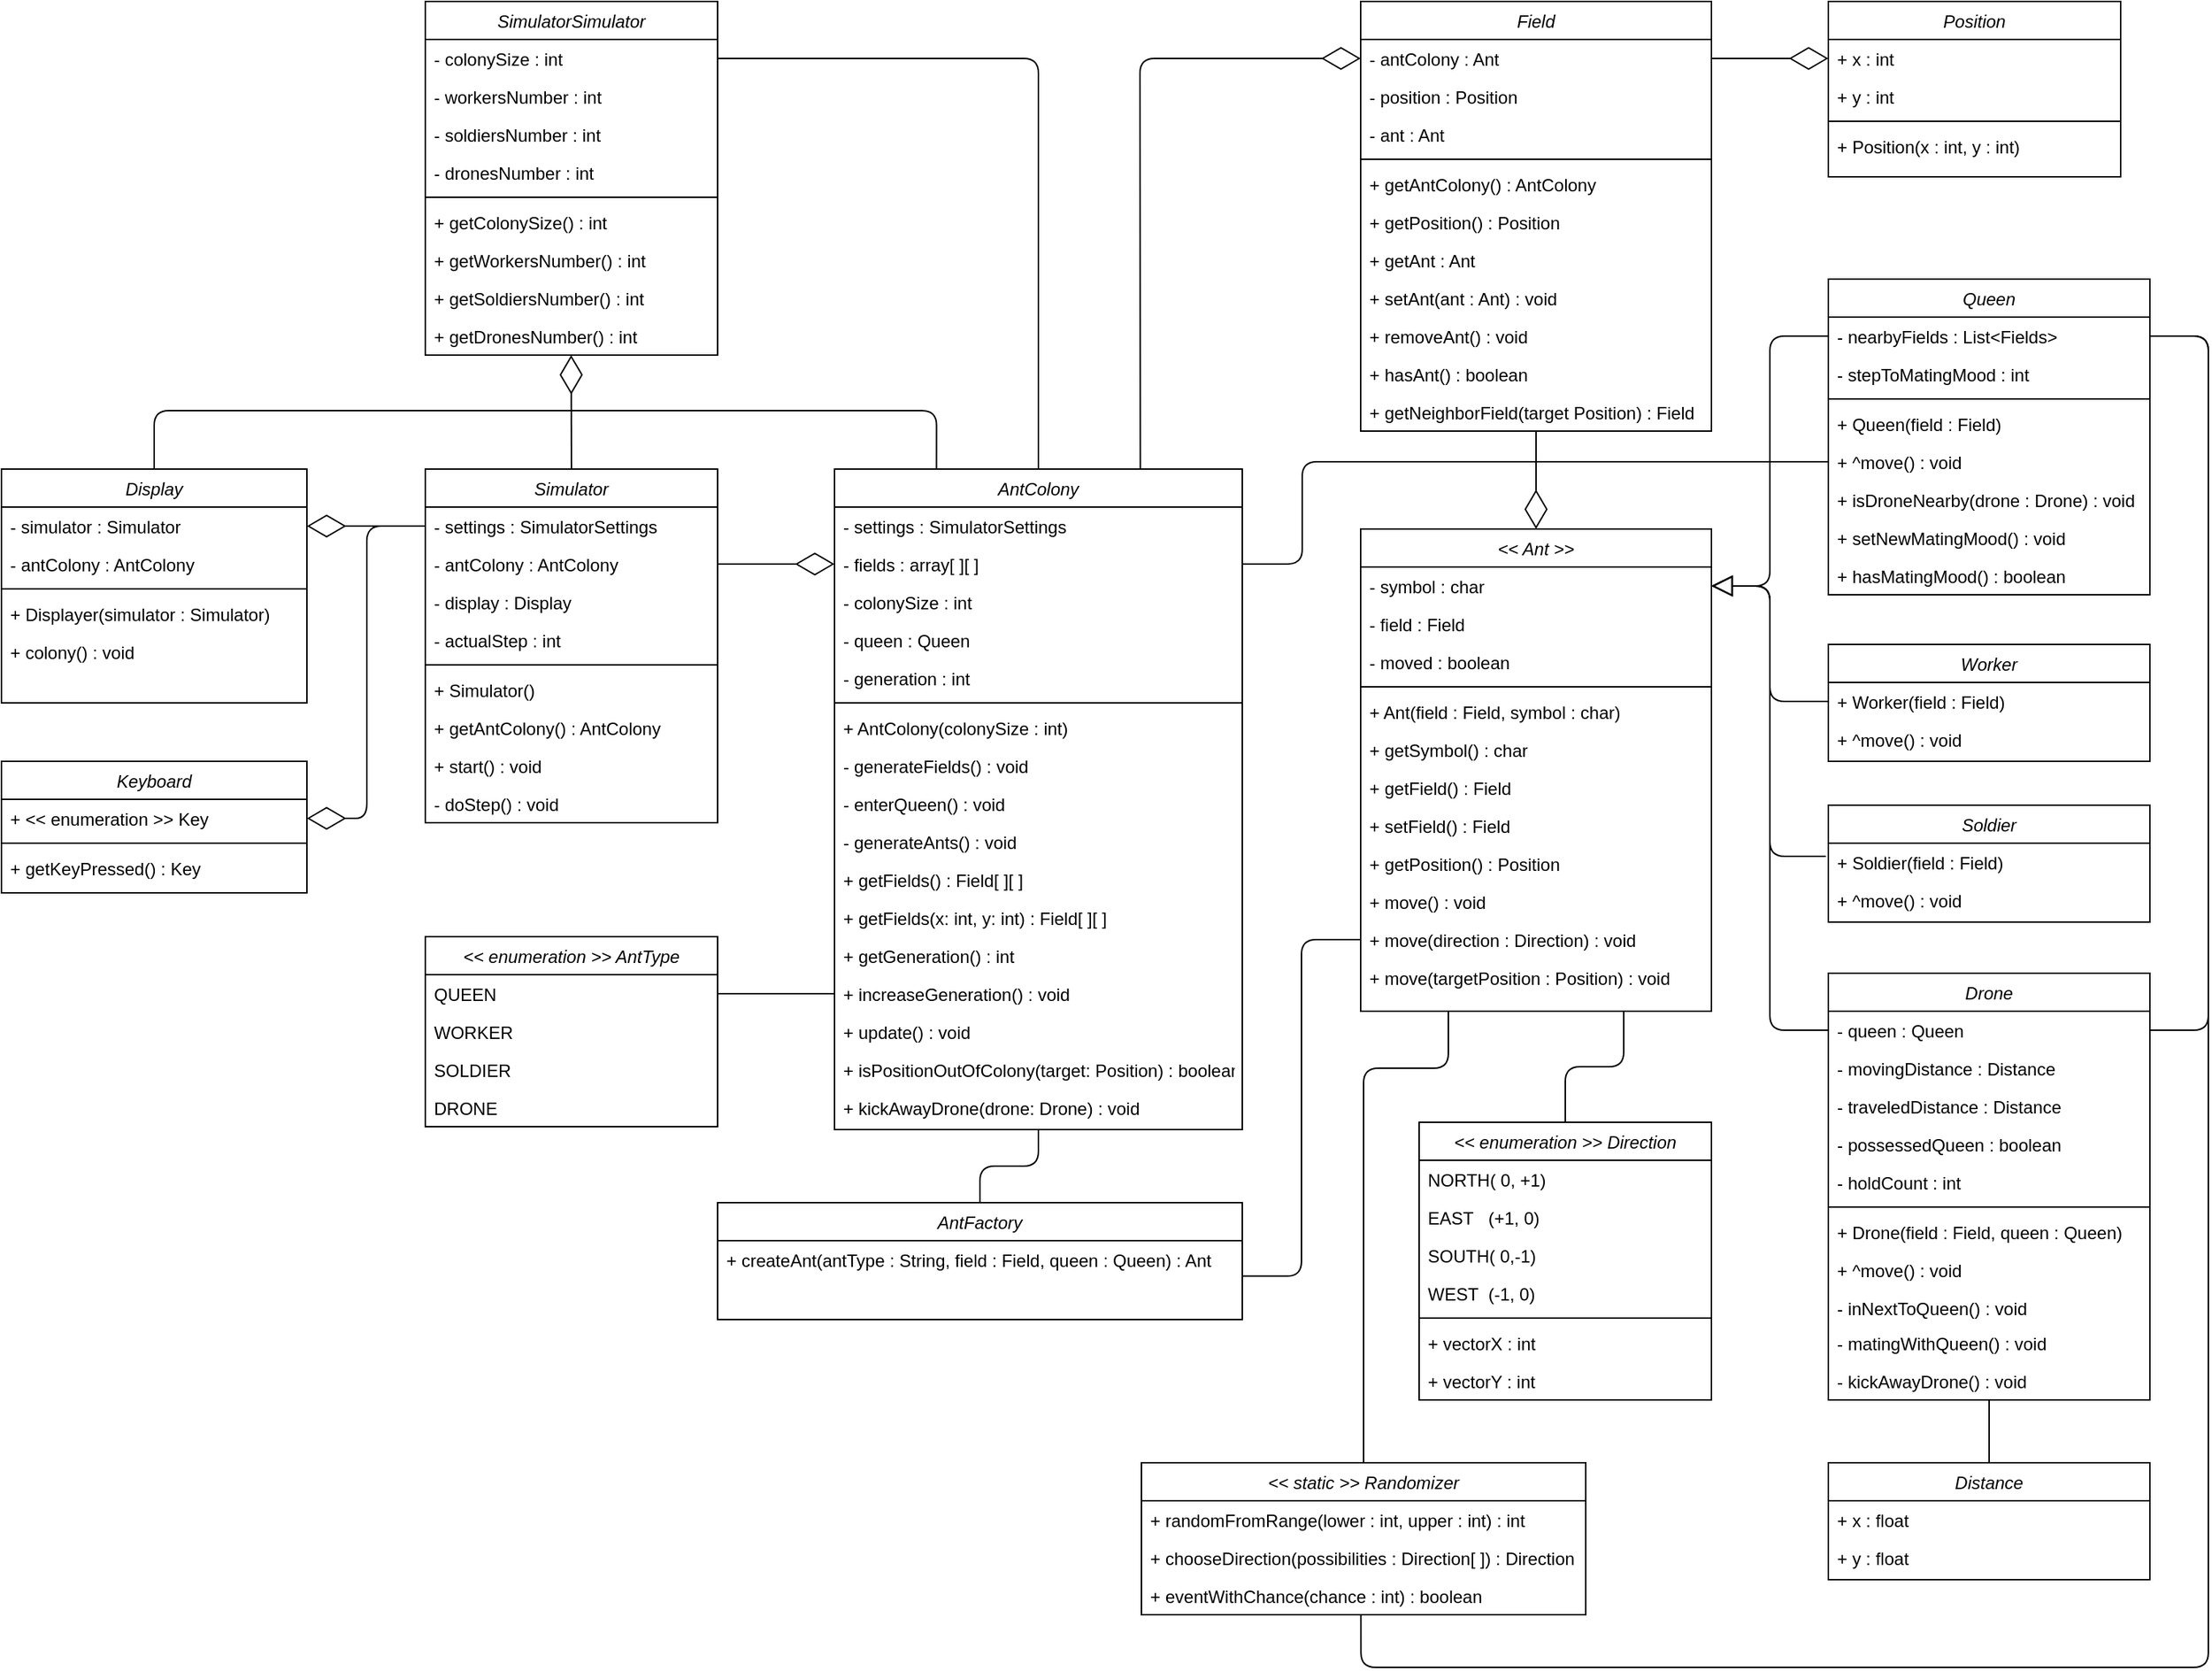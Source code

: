 <mxfile version="13.6.2" type="device"><diagram id="C5RBs43oDa-KdzZeNtuy" name="Page-1"><mxGraphModel dx="3760" dy="1637" grid="1" gridSize="10" guides="1" tooltips="1" connect="1" arrows="1" fold="1" page="1" pageScale="1" pageWidth="1169" pageHeight="827" math="0" shadow="0"><root><mxCell id="WIyWlLk6GJQsqaUBKTNV-0"/><mxCell id="WIyWlLk6GJQsqaUBKTNV-1" parent="WIyWlLk6GJQsqaUBKTNV-0"/><mxCell id="1woCB5k2sdM-XaQGUy8T-46" value="Simulator" style="swimlane;fontStyle=2;align=center;verticalAlign=top;childLayout=stackLayout;horizontal=1;startSize=26;horizontalStack=0;resizeParent=1;resizeLast=0;collapsible=1;marginBottom=0;rounded=0;shadow=0;strokeWidth=1;" parent="WIyWlLk6GJQsqaUBKTNV-1" vertex="1"><mxGeometry x="-1040" y="200" width="200" height="242" as="geometry"><mxRectangle x="230" y="140" width="160" height="26" as="alternateBounds"/></mxGeometry></mxCell><mxCell id="9G6Lyi1t9L1nrMJoN3ZG-18" value="- settings : SimulatorSettings" style="text;strokeColor=none;fillColor=none;align=left;verticalAlign=top;spacingLeft=4;spacingRight=4;overflow=hidden;rotatable=0;points=[[0,0.5],[1,0.5]];portConstraint=eastwest;" parent="1woCB5k2sdM-XaQGUy8T-46" vertex="1"><mxGeometry y="26" width="200" height="26" as="geometry"/></mxCell><mxCell id="1woCB5k2sdM-XaQGUy8T-176" value="- antColony : AntColony" style="text;align=left;verticalAlign=top;spacingLeft=4;spacingRight=4;overflow=hidden;rotatable=0;points=[[0,0.5],[1,0.5]];portConstraint=eastwest;" parent="1woCB5k2sdM-XaQGUy8T-46" vertex="1"><mxGeometry y="52" width="200" height="26" as="geometry"/></mxCell><mxCell id="1woCB5k2sdM-XaQGUy8T-47" value="- display : Display" style="text;align=left;verticalAlign=top;spacingLeft=4;spacingRight=4;overflow=hidden;rotatable=0;points=[[0,0.5],[1,0.5]];portConstraint=eastwest;" parent="1woCB5k2sdM-XaQGUy8T-46" vertex="1"><mxGeometry y="78" width="200" height="26" as="geometry"/></mxCell><mxCell id="1woCB5k2sdM-XaQGUy8T-55" value="- actualStep : int" style="text;strokeColor=none;fillColor=none;align=left;verticalAlign=top;spacingLeft=4;spacingRight=4;overflow=hidden;rotatable=0;points=[[0,0.5],[1,0.5]];portConstraint=eastwest;" parent="1woCB5k2sdM-XaQGUy8T-46" vertex="1"><mxGeometry y="104" width="200" height="26" as="geometry"/></mxCell><mxCell id="1woCB5k2sdM-XaQGUy8T-48" value="" style="line;html=1;strokeWidth=1;align=left;verticalAlign=middle;spacingTop=-1;spacingLeft=3;spacingRight=3;rotatable=0;labelPosition=right;points=[];portConstraint=eastwest;" parent="1woCB5k2sdM-XaQGUy8T-46" vertex="1"><mxGeometry y="130" width="200" height="8" as="geometry"/></mxCell><mxCell id="1woCB5k2sdM-XaQGUy8T-147" value="+ Simulator()" style="text;strokeColor=none;fillColor=none;align=left;verticalAlign=top;spacingLeft=4;spacingRight=4;overflow=hidden;rotatable=0;points=[[0,0.5],[1,0.5]];portConstraint=eastwest;" parent="1woCB5k2sdM-XaQGUy8T-46" vertex="1"><mxGeometry y="138" width="200" height="26" as="geometry"/></mxCell><mxCell id="1woCB5k2sdM-XaQGUy8T-190" value="+ getAntColony() : AntColony" style="text;strokeColor=none;fillColor=none;align=left;verticalAlign=top;spacingLeft=4;spacingRight=4;overflow=hidden;rotatable=0;points=[[0,0.5],[1,0.5]];portConstraint=eastwest;" parent="1woCB5k2sdM-XaQGUy8T-46" vertex="1"><mxGeometry y="164" width="200" height="26" as="geometry"/></mxCell><mxCell id="1woCB5k2sdM-XaQGUy8T-148" value="+ start() : void" style="text;strokeColor=none;fillColor=none;align=left;verticalAlign=top;spacingLeft=4;spacingRight=4;overflow=hidden;rotatable=0;points=[[0,0.5],[1,0.5]];portConstraint=eastwest;" parent="1woCB5k2sdM-XaQGUy8T-46" vertex="1"><mxGeometry y="190" width="200" height="26" as="geometry"/></mxCell><mxCell id="1woCB5k2sdM-XaQGUy8T-134" value="- doStep() : void" style="text;strokeColor=none;fillColor=none;align=left;verticalAlign=top;spacingLeft=4;spacingRight=4;overflow=hidden;rotatable=0;points=[[0,0.5],[1,0.5]];portConstraint=eastwest;" parent="1woCB5k2sdM-XaQGUy8T-46" vertex="1"><mxGeometry y="216" width="200" height="26" as="geometry"/></mxCell><mxCell id="w5p3UHm_EnduV4RaIW8G-46" value="" style="endArrow=diamondThin;endFill=0;endSize=24;html=1;entryX=0;entryY=0.5;entryDx=0;entryDy=0;exitX=1;exitY=0.5;exitDx=0;exitDy=0;" edge="1" parent="WIyWlLk6GJQsqaUBKTNV-1" source="1woCB5k2sdM-XaQGUy8T-176" target="1woCB5k2sdM-XaQGUy8T-26"><mxGeometry width="160" relative="1" as="geometry"><mxPoint x="-810" y="250" as="sourcePoint"/><mxPoint x="-680" y="280" as="targetPoint"/></mxGeometry></mxCell><mxCell id="w5p3UHm_EnduV4RaIW8G-48" value="" style="endArrow=diamondThin;endFill=0;endSize=24;html=1;exitX=0.5;exitY=0;exitDx=0;exitDy=0;entryX=0.499;entryY=1;entryDx=0;entryDy=0;entryPerimeter=0;" edge="1" parent="WIyWlLk6GJQsqaUBKTNV-1" source="1woCB5k2sdM-XaQGUy8T-46" target="9G6Lyi1t9L1nrMJoN3ZG-16"><mxGeometry width="160" relative="1" as="geometry"><mxPoint x="-830" y="230" as="sourcePoint"/><mxPoint x="-670" y="230" as="targetPoint"/></mxGeometry></mxCell><mxCell id="9G6Lyi1t9L1nrMJoN3ZG-8" value="SimulatorSimulator" style="swimlane;fontStyle=2;align=center;verticalAlign=top;childLayout=stackLayout;horizontal=1;startSize=26;horizontalStack=0;resizeParent=1;resizeLast=0;collapsible=1;marginBottom=0;rounded=0;shadow=0;strokeWidth=1;" parent="WIyWlLk6GJQsqaUBKTNV-1" vertex="1"><mxGeometry x="-1040" y="-120" width="200" height="242" as="geometry"><mxRectangle x="-1490" y="200" width="160" height="26" as="alternateBounds"/></mxGeometry></mxCell><mxCell id="9G6Lyi1t9L1nrMJoN3ZG-9" value="- colonySize : int" style="text;align=left;verticalAlign=top;spacingLeft=4;spacingRight=4;overflow=hidden;rotatable=0;points=[[0,0.5],[1,0.5]];portConstraint=eastwest;" parent="9G6Lyi1t9L1nrMJoN3ZG-8" vertex="1"><mxGeometry y="26" width="200" height="26" as="geometry"/></mxCell><mxCell id="9G6Lyi1t9L1nrMJoN3ZG-10" value="- workersNumber : int" style="text;align=left;verticalAlign=top;spacingLeft=4;spacingRight=4;overflow=hidden;rotatable=0;points=[[0,0.5],[1,0.5]];portConstraint=eastwest;" parent="9G6Lyi1t9L1nrMJoN3ZG-8" vertex="1"><mxGeometry y="52" width="200" height="26" as="geometry"/></mxCell><mxCell id="9G6Lyi1t9L1nrMJoN3ZG-11" value="- soldiersNumber : int" style="text;strokeColor=none;fillColor=none;align=left;verticalAlign=top;spacingLeft=4;spacingRight=4;overflow=hidden;rotatable=0;points=[[0,0.5],[1,0.5]];portConstraint=eastwest;" parent="9G6Lyi1t9L1nrMJoN3ZG-8" vertex="1"><mxGeometry y="78" width="200" height="26" as="geometry"/></mxCell><mxCell id="9G6Lyi1t9L1nrMJoN3ZG-17" value="- dronesNumber : int" style="text;strokeColor=none;fillColor=none;align=left;verticalAlign=top;spacingLeft=4;spacingRight=4;overflow=hidden;rotatable=0;points=[[0,0.5],[1,0.5]];portConstraint=eastwest;" parent="9G6Lyi1t9L1nrMJoN3ZG-8" vertex="1"><mxGeometry y="104" width="200" height="26" as="geometry"/></mxCell><mxCell id="9G6Lyi1t9L1nrMJoN3ZG-12" value="" style="line;html=1;strokeWidth=1;align=left;verticalAlign=middle;spacingTop=-1;spacingLeft=3;spacingRight=3;rotatable=0;labelPosition=right;points=[];portConstraint=eastwest;" parent="9G6Lyi1t9L1nrMJoN3ZG-8" vertex="1"><mxGeometry y="130" width="200" height="8" as="geometry"/></mxCell><mxCell id="9G6Lyi1t9L1nrMJoN3ZG-13" value="+ getColonySize() : int" style="text;strokeColor=none;fillColor=none;align=left;verticalAlign=top;spacingLeft=4;spacingRight=4;overflow=hidden;rotatable=0;points=[[0,0.5],[1,0.5]];portConstraint=eastwest;" parent="9G6Lyi1t9L1nrMJoN3ZG-8" vertex="1"><mxGeometry y="138" width="200" height="26" as="geometry"/></mxCell><mxCell id="9G6Lyi1t9L1nrMJoN3ZG-14" value="+ getWorkersNumber() : int" style="text;strokeColor=none;fillColor=none;align=left;verticalAlign=top;spacingLeft=4;spacingRight=4;overflow=hidden;rotatable=0;points=[[0,0.5],[1,0.5]];portConstraint=eastwest;" parent="9G6Lyi1t9L1nrMJoN3ZG-8" vertex="1"><mxGeometry y="164" width="200" height="26" as="geometry"/></mxCell><mxCell id="9G6Lyi1t9L1nrMJoN3ZG-15" value="+ getSoldiersNumber() : int" style="text;strokeColor=none;fillColor=none;align=left;verticalAlign=top;spacingLeft=4;spacingRight=4;overflow=hidden;rotatable=0;points=[[0,0.5],[1,0.5]];portConstraint=eastwest;" parent="9G6Lyi1t9L1nrMJoN3ZG-8" vertex="1"><mxGeometry y="190" width="200" height="26" as="geometry"/></mxCell><mxCell id="9G6Lyi1t9L1nrMJoN3ZG-16" value="+ getDronesNumber() : int" style="text;strokeColor=none;fillColor=none;align=left;verticalAlign=top;spacingLeft=4;spacingRight=4;overflow=hidden;rotatable=0;points=[[0,0.5],[1,0.5]];portConstraint=eastwest;" parent="9G6Lyi1t9L1nrMJoN3ZG-8" vertex="1"><mxGeometry y="216" width="200" height="26" as="geometry"/></mxCell><mxCell id="w5p3UHm_EnduV4RaIW8G-49" style="edgeStyle=orthogonalEdgeStyle;rounded=1;orthogonalLoop=1;jettySize=auto;html=1;exitX=0.5;exitY=0;exitDx=0;exitDy=0;entryX=1;entryY=0.5;entryDx=0;entryDy=0;endArrow=none;endFill=0;" edge="1" parent="WIyWlLk6GJQsqaUBKTNV-1" source="zkfFHV4jXpPFQw0GAbJ--0" target="9G6Lyi1t9L1nrMJoN3ZG-9"><mxGeometry relative="1" as="geometry"/></mxCell><mxCell id="w5p3UHm_EnduV4RaIW8G-53" style="edgeStyle=orthogonalEdgeStyle;orthogonalLoop=1;jettySize=auto;html=1;exitX=0.5;exitY=0;exitDx=0;exitDy=0;entryX=0.25;entryY=0;entryDx=0;entryDy=0;endArrow=none;endFill=0;" edge="1" parent="WIyWlLk6GJQsqaUBKTNV-1" source="1woCB5k2sdM-XaQGUy8T-165" target="zkfFHV4jXpPFQw0GAbJ--0"><mxGeometry relative="1" as="geometry"><Array as="points"><mxPoint x="-1225" y="160"/><mxPoint x="-690" y="160"/></Array></mxGeometry></mxCell><mxCell id="1woCB5k2sdM-XaQGUy8T-165" value="Display" style="swimlane;fontStyle=2;align=center;verticalAlign=top;childLayout=stackLayout;horizontal=1;startSize=26;horizontalStack=0;resizeParent=1;resizeLast=0;collapsible=1;marginBottom=0;rounded=0;shadow=0;strokeWidth=1;" parent="WIyWlLk6GJQsqaUBKTNV-1" vertex="1"><mxGeometry x="-1330" y="200" width="209" height="160" as="geometry"><mxRectangle x="230" y="140" width="160" height="26" as="alternateBounds"/></mxGeometry></mxCell><mxCell id="1woCB5k2sdM-XaQGUy8T-166" value="- simulator : Simulator" style="text;align=left;verticalAlign=top;spacingLeft=4;spacingRight=4;overflow=hidden;rotatable=0;points=[[0,0.5],[1,0.5]];portConstraint=eastwest;" parent="1woCB5k2sdM-XaQGUy8T-165" vertex="1"><mxGeometry y="26" width="209" height="26" as="geometry"/></mxCell><mxCell id="1woCB5k2sdM-XaQGUy8T-167" value="- antColony : AntColony" style="text;strokeColor=none;fillColor=none;align=left;verticalAlign=top;spacingLeft=4;spacingRight=4;overflow=hidden;rotatable=0;points=[[0,0.5],[1,0.5]];portConstraint=eastwest;" parent="1woCB5k2sdM-XaQGUy8T-165" vertex="1"><mxGeometry y="52" width="209" height="26" as="geometry"/></mxCell><mxCell id="1woCB5k2sdM-XaQGUy8T-169" value="" style="line;html=1;strokeWidth=1;align=left;verticalAlign=middle;spacingTop=-1;spacingLeft=3;spacingRight=3;rotatable=0;labelPosition=right;points=[];portConstraint=eastwest;" parent="1woCB5k2sdM-XaQGUy8T-165" vertex="1"><mxGeometry y="78" width="209" height="8" as="geometry"/></mxCell><mxCell id="1woCB5k2sdM-XaQGUy8T-170" value="+ Displayer(simulator : Simulator)" style="text;strokeColor=none;fillColor=none;align=left;verticalAlign=top;spacingLeft=4;spacingRight=4;overflow=hidden;rotatable=0;points=[[0,0.5],[1,0.5]];portConstraint=eastwest;" parent="1woCB5k2sdM-XaQGUy8T-165" vertex="1"><mxGeometry y="86" width="209" height="26" as="geometry"/></mxCell><mxCell id="1woCB5k2sdM-XaQGUy8T-171" value="+ colony() : void" style="text;strokeColor=none;fillColor=none;align=left;verticalAlign=top;spacingLeft=4;spacingRight=4;overflow=hidden;rotatable=0;points=[[0,0.5],[1,0.5]];portConstraint=eastwest;" parent="1woCB5k2sdM-XaQGUy8T-165" vertex="1"><mxGeometry y="112" width="209" height="26" as="geometry"/></mxCell><mxCell id="w5p3UHm_EnduV4RaIW8G-36" value="Keyboard" style="swimlane;fontStyle=2;align=center;verticalAlign=top;childLayout=stackLayout;horizontal=1;startSize=26;horizontalStack=0;resizeParent=1;resizeLast=0;collapsible=1;marginBottom=0;rounded=0;shadow=0;strokeWidth=1;" vertex="1" parent="WIyWlLk6GJQsqaUBKTNV-1"><mxGeometry x="-1330" y="400" width="209" height="90" as="geometry"><mxRectangle x="230" y="140" width="160" height="26" as="alternateBounds"/></mxGeometry></mxCell><mxCell id="w5p3UHm_EnduV4RaIW8G-42" value="+ &lt;&lt; enumeration &gt;&gt; Key" style="text;strokeColor=none;fillColor=none;align=left;verticalAlign=top;spacingLeft=4;spacingRight=4;overflow=hidden;rotatable=0;points=[[0,0.5],[1,0.5]];portConstraint=eastwest;" vertex="1" parent="w5p3UHm_EnduV4RaIW8G-36"><mxGeometry y="26" width="209" height="26" as="geometry"/></mxCell><mxCell id="w5p3UHm_EnduV4RaIW8G-43" value="" style="line;strokeWidth=1;fillColor=none;align=left;verticalAlign=middle;spacingTop=-1;spacingLeft=3;spacingRight=3;rotatable=0;labelPosition=right;points=[];portConstraint=eastwest;" vertex="1" parent="w5p3UHm_EnduV4RaIW8G-36"><mxGeometry y="52" width="209" height="8" as="geometry"/></mxCell><mxCell id="w5p3UHm_EnduV4RaIW8G-40" value="+ getKeyPressed() : Key" style="text;strokeColor=none;fillColor=none;align=left;verticalAlign=top;spacingLeft=4;spacingRight=4;overflow=hidden;rotatable=0;points=[[0,0.5],[1,0.5]];portConstraint=eastwest;" vertex="1" parent="w5p3UHm_EnduV4RaIW8G-36"><mxGeometry y="60" width="209" height="26" as="geometry"/></mxCell><mxCell id="w5p3UHm_EnduV4RaIW8G-50" value="" style="endArrow=diamondThin;endFill=0;endSize=24;html=1;entryX=1;entryY=0.5;entryDx=0;entryDy=0;exitX=0;exitY=0.5;exitDx=0;exitDy=0;" edge="1" parent="WIyWlLk6GJQsqaUBKTNV-1" source="9G6Lyi1t9L1nrMJoN3ZG-18" target="1woCB5k2sdM-XaQGUy8T-166"><mxGeometry width="160" relative="1" as="geometry"><mxPoint x="-980" y="240" as="sourcePoint"/><mxPoint x="-820" y="240" as="targetPoint"/></mxGeometry></mxCell><mxCell id="w5p3UHm_EnduV4RaIW8G-51" value="" style="endArrow=diamondThin;endFill=0;endSize=24;html=1;entryX=1;entryY=0.5;entryDx=0;entryDy=0;exitX=0;exitY=0.5;exitDx=0;exitDy=0;" edge="1" parent="WIyWlLk6GJQsqaUBKTNV-1" source="9G6Lyi1t9L1nrMJoN3ZG-18" target="w5p3UHm_EnduV4RaIW8G-42"><mxGeometry width="160" relative="1" as="geometry"><mxPoint x="-1030" y="249" as="sourcePoint"/><mxPoint x="-1111" y="249" as="targetPoint"/><Array as="points"><mxPoint x="-1080" y="239"/><mxPoint x="-1080" y="439"/></Array></mxGeometry></mxCell><mxCell id="zkfFHV4jXpPFQw0GAbJ--0" value="AntColony" style="swimlane;fontStyle=2;align=center;verticalAlign=top;childLayout=stackLayout;horizontal=1;startSize=26;horizontalStack=0;resizeParent=1;resizeLast=0;collapsible=1;marginBottom=0;rounded=0;shadow=0;strokeWidth=1;" parent="WIyWlLk6GJQsqaUBKTNV-1" vertex="1"><mxGeometry x="-760" y="200" width="279" height="452" as="geometry"><mxRectangle x="-320" y="360" width="160" height="26" as="alternateBounds"/></mxGeometry></mxCell><mxCell id="9O1SuzfwVrwS0P5XYLdR-0" value="- settings : SimulatorSettings" style="text;strokeColor=none;fillColor=none;align=left;verticalAlign=top;spacingLeft=4;spacingRight=4;overflow=hidden;rotatable=0;points=[[0,0.5],[1,0.5]];portConstraint=eastwest;" parent="zkfFHV4jXpPFQw0GAbJ--0" vertex="1"><mxGeometry y="26" width="279" height="26" as="geometry"/></mxCell><mxCell id="1woCB5k2sdM-XaQGUy8T-26" value="- fields : array[ ][ ]" style="text;strokeColor=none;fillColor=none;align=left;verticalAlign=top;spacingLeft=4;spacingRight=4;overflow=hidden;rotatable=0;points=[[0,0.5],[1,0.5]];portConstraint=eastwest;" parent="zkfFHV4jXpPFQw0GAbJ--0" vertex="1"><mxGeometry y="52" width="279" height="26" as="geometry"/></mxCell><mxCell id="1woCB5k2sdM-XaQGUy8T-186" value="- colonySize : int" style="text;strokeColor=none;fillColor=none;align=left;verticalAlign=top;spacingLeft=4;spacingRight=4;overflow=hidden;rotatable=0;points=[[0,0.5],[1,0.5]];portConstraint=eastwest;" parent="zkfFHV4jXpPFQw0GAbJ--0" vertex="1"><mxGeometry y="78" width="279" height="26" as="geometry"/></mxCell><mxCell id="9O1SuzfwVrwS0P5XYLdR-1" value="- queen : Queen" style="text;strokeColor=none;fillColor=none;align=left;verticalAlign=top;spacingLeft=4;spacingRight=4;overflow=hidden;rotatable=0;points=[[0,0.5],[1,0.5]];portConstraint=eastwest;" parent="zkfFHV4jXpPFQw0GAbJ--0" vertex="1"><mxGeometry y="104" width="279" height="26" as="geometry"/></mxCell><mxCell id="1woCB5k2sdM-XaQGUy8T-163" value="- generation : int" style="text;strokeColor=none;fillColor=none;align=left;verticalAlign=top;spacingLeft=4;spacingRight=4;overflow=hidden;rotatable=0;points=[[0,0.5],[1,0.5]];portConstraint=eastwest;" parent="zkfFHV4jXpPFQw0GAbJ--0" vertex="1"><mxGeometry y="130" width="279" height="26" as="geometry"/></mxCell><mxCell id="zkfFHV4jXpPFQw0GAbJ--4" value="" style="line;html=1;strokeWidth=1;align=left;verticalAlign=middle;spacingTop=-1;spacingLeft=3;spacingRight=3;rotatable=0;labelPosition=right;points=[];portConstraint=eastwest;" parent="zkfFHV4jXpPFQw0GAbJ--0" vertex="1"><mxGeometry y="156" width="279" height="8" as="geometry"/></mxCell><mxCell id="1woCB5k2sdM-XaQGUy8T-33" value="+ AntColony(colonySize : int)" style="text;strokeColor=none;fillColor=none;align=left;verticalAlign=top;spacingLeft=4;spacingRight=4;overflow=hidden;rotatable=0;points=[[0,0.5],[1,0.5]];portConstraint=eastwest;" parent="zkfFHV4jXpPFQw0GAbJ--0" vertex="1"><mxGeometry y="164" width="279" height="26" as="geometry"/></mxCell><mxCell id="9G6Lyi1t9L1nrMJoN3ZG-6" value="- generateFields() : void" style="text;strokeColor=none;fillColor=none;align=left;verticalAlign=top;spacingLeft=4;spacingRight=4;overflow=hidden;rotatable=0;points=[[0,0.5],[1,0.5]];portConstraint=eastwest;" parent="zkfFHV4jXpPFQw0GAbJ--0" vertex="1"><mxGeometry y="190" width="279" height="26" as="geometry"/></mxCell><mxCell id="9G6Lyi1t9L1nrMJoN3ZG-26" value="- enterQueen() : void" style="text;strokeColor=none;fillColor=none;align=left;verticalAlign=top;spacingLeft=4;spacingRight=4;overflow=hidden;rotatable=0;points=[[0,0.5],[1,0.5]];portConstraint=eastwest;" parent="zkfFHV4jXpPFQw0GAbJ--0" vertex="1"><mxGeometry y="216" width="279" height="26" as="geometry"/></mxCell><mxCell id="1woCB5k2sdM-XaQGUy8T-25" value="- generateAnts() : void" style="text;strokeColor=none;fillColor=none;align=left;verticalAlign=top;spacingLeft=4;spacingRight=4;overflow=hidden;rotatable=0;points=[[0,0.5],[1,0.5]];portConstraint=eastwest;" parent="zkfFHV4jXpPFQw0GAbJ--0" vertex="1"><mxGeometry y="242" width="279" height="26" as="geometry"/></mxCell><mxCell id="9O1SuzfwVrwS0P5XYLdR-2" value="+ getFields() : Field[ ][ ]" style="text;strokeColor=none;fillColor=none;align=left;verticalAlign=top;spacingLeft=4;spacingRight=4;overflow=hidden;rotatable=0;points=[[0,0.5],[1,0.5]];portConstraint=eastwest;" parent="zkfFHV4jXpPFQw0GAbJ--0" vertex="1"><mxGeometry y="268" width="279" height="26" as="geometry"/></mxCell><mxCell id="9O1SuzfwVrwS0P5XYLdR-3" value="+ getFields(x: int, y: int) : Field[ ][ ]" style="text;strokeColor=none;fillColor=none;align=left;verticalAlign=top;spacingLeft=4;spacingRight=4;overflow=hidden;rotatable=0;points=[[0,0.5],[1,0.5]];portConstraint=eastwest;" parent="zkfFHV4jXpPFQw0GAbJ--0" vertex="1"><mxGeometry y="294" width="279" height="26" as="geometry"/></mxCell><mxCell id="1woCB5k2sdM-XaQGUy8T-185" value="+ getGeneration() : int" style="text;strokeColor=none;fillColor=none;align=left;verticalAlign=top;spacingLeft=4;spacingRight=4;overflow=hidden;rotatable=0;points=[[0,0.5],[1,0.5]];portConstraint=eastwest;" parent="zkfFHV4jXpPFQw0GAbJ--0" vertex="1"><mxGeometry y="320" width="279" height="26" as="geometry"/></mxCell><mxCell id="9O1SuzfwVrwS0P5XYLdR-4" value="+ increaseGeneration() : void" style="text;strokeColor=none;fillColor=none;align=left;verticalAlign=top;spacingLeft=4;spacingRight=4;overflow=hidden;rotatable=0;points=[[0,0.5],[1,0.5]];portConstraint=eastwest;" parent="zkfFHV4jXpPFQw0GAbJ--0" vertex="1"><mxGeometry y="346" width="279" height="26" as="geometry"/></mxCell><mxCell id="1woCB5k2sdM-XaQGUy8T-27" value="+ update() : void" style="text;strokeColor=none;fillColor=none;align=left;verticalAlign=top;spacingLeft=4;spacingRight=4;overflow=hidden;rotatable=0;points=[[0,0.5],[1,0.5]];portConstraint=eastwest;" parent="zkfFHV4jXpPFQw0GAbJ--0" vertex="1"><mxGeometry y="372" width="279" height="26" as="geometry"/></mxCell><mxCell id="9O1SuzfwVrwS0P5XYLdR-21" value="+ isPositionOutOfColony(target: Position) : boolean" style="text;strokeColor=none;fillColor=none;align=left;verticalAlign=top;spacingLeft=4;spacingRight=4;overflow=hidden;rotatable=0;points=[[0,0.5],[1,0.5]];portConstraint=eastwest;" parent="zkfFHV4jXpPFQw0GAbJ--0" vertex="1"><mxGeometry y="398" width="279" height="26" as="geometry"/></mxCell><mxCell id="9O1SuzfwVrwS0P5XYLdR-22" value="+ kickAwayDrone(drone: Drone) : void" style="text;strokeColor=none;fillColor=none;align=left;verticalAlign=top;spacingLeft=4;spacingRight=4;overflow=hidden;rotatable=0;points=[[0,0.5],[1,0.5]];portConstraint=eastwest;" parent="zkfFHV4jXpPFQw0GAbJ--0" vertex="1"><mxGeometry y="424" width="279" height="26" as="geometry"/></mxCell><mxCell id="9G6Lyi1t9L1nrMJoN3ZG-0" value="Field" style="swimlane;fontStyle=2;align=center;verticalAlign=top;childLayout=stackLayout;horizontal=1;startSize=26;horizontalStack=0;resizeParent=1;resizeLast=0;collapsible=1;marginBottom=0;rounded=0;shadow=0;strokeWidth=1;" parent="WIyWlLk6GJQsqaUBKTNV-1" vertex="1"><mxGeometry x="-400" y="-120" width="240" height="294" as="geometry"><mxRectangle x="230" y="140" width="160" height="26" as="alternateBounds"/></mxGeometry></mxCell><mxCell id="9O1SuzfwVrwS0P5XYLdR-41" value="- antColony : Ant" style="text;align=left;verticalAlign=top;spacingLeft=4;spacingRight=4;overflow=hidden;rotatable=0;points=[[0,0.5],[1,0.5]];portConstraint=eastwest;" parent="9G6Lyi1t9L1nrMJoN3ZG-0" vertex="1"><mxGeometry y="26" width="240" height="26" as="geometry"/></mxCell><mxCell id="9G6Lyi1t9L1nrMJoN3ZG-27" value="- position : Position" style="text;strokeColor=none;fillColor=none;align=left;verticalAlign=top;spacingLeft=4;spacingRight=4;overflow=hidden;rotatable=0;points=[[0,0.5],[1,0.5]];portConstraint=eastwest;" parent="9G6Lyi1t9L1nrMJoN3ZG-0" vertex="1"><mxGeometry y="52" width="240" height="26" as="geometry"/></mxCell><mxCell id="9G6Lyi1t9L1nrMJoN3ZG-1" value="- ant : Ant" style="text;align=left;verticalAlign=top;spacingLeft=4;spacingRight=4;overflow=hidden;rotatable=0;points=[[0,0.5],[1,0.5]];portConstraint=eastwest;" parent="9G6Lyi1t9L1nrMJoN3ZG-0" vertex="1"><mxGeometry y="78" width="240" height="26" as="geometry"/></mxCell><mxCell id="9G6Lyi1t9L1nrMJoN3ZG-2" value="" style="line;html=1;strokeWidth=1;align=left;verticalAlign=middle;spacingTop=-1;spacingLeft=3;spacingRight=3;rotatable=0;labelPosition=right;points=[];portConstraint=eastwest;" parent="9G6Lyi1t9L1nrMJoN3ZG-0" vertex="1"><mxGeometry y="104" width="240" height="8" as="geometry"/></mxCell><mxCell id="9O1SuzfwVrwS0P5XYLdR-42" value="+ getAntColony() : AntColony" style="text;strokeColor=none;fillColor=none;align=left;verticalAlign=top;spacingLeft=4;spacingRight=4;overflow=hidden;rotatable=0;points=[[0,0.5],[1,0.5]];portConstraint=eastwest;" parent="9G6Lyi1t9L1nrMJoN3ZG-0" vertex="1"><mxGeometry y="112" width="240" height="26" as="geometry"/></mxCell><mxCell id="9G6Lyi1t9L1nrMJoN3ZG-29" value="+ getPosition() : Position" style="text;strokeColor=none;fillColor=none;align=left;verticalAlign=top;spacingLeft=4;spacingRight=4;overflow=hidden;rotatable=0;points=[[0,0.5],[1,0.5]];portConstraint=eastwest;" parent="9G6Lyi1t9L1nrMJoN3ZG-0" vertex="1"><mxGeometry y="138" width="240" height="26" as="geometry"/></mxCell><mxCell id="9G6Lyi1t9L1nrMJoN3ZG-4" value="+ getAnt : Ant" style="text;strokeColor=none;fillColor=none;align=left;verticalAlign=top;spacingLeft=4;spacingRight=4;overflow=hidden;rotatable=0;points=[[0,0.5],[1,0.5]];portConstraint=eastwest;" parent="9G6Lyi1t9L1nrMJoN3ZG-0" vertex="1"><mxGeometry y="164" width="240" height="26" as="geometry"/></mxCell><mxCell id="9G6Lyi1t9L1nrMJoN3ZG-5" value="+ setAnt(ant : Ant) : void" style="text;strokeColor=none;fillColor=none;align=left;verticalAlign=top;spacingLeft=4;spacingRight=4;overflow=hidden;rotatable=0;points=[[0,0.5],[1,0.5]];portConstraint=eastwest;" parent="9G6Lyi1t9L1nrMJoN3ZG-0" vertex="1"><mxGeometry y="190" width="240" height="26" as="geometry"/></mxCell><mxCell id="9G6Lyi1t9L1nrMJoN3ZG-28" value="+ removeAnt() : void" style="text;strokeColor=none;fillColor=none;align=left;verticalAlign=top;spacingLeft=4;spacingRight=4;overflow=hidden;rotatable=0;points=[[0,0.5],[1,0.5]];portConstraint=eastwest;" parent="9G6Lyi1t9L1nrMJoN3ZG-0" vertex="1"><mxGeometry y="216" width="240" height="26" as="geometry"/></mxCell><mxCell id="9O1SuzfwVrwS0P5XYLdR-43" value="+ hasAnt() : boolean" style="text;strokeColor=none;fillColor=none;align=left;verticalAlign=top;spacingLeft=4;spacingRight=4;overflow=hidden;rotatable=0;points=[[0,0.5],[1,0.5]];portConstraint=eastwest;" parent="9G6Lyi1t9L1nrMJoN3ZG-0" vertex="1"><mxGeometry y="242" width="240" height="26" as="geometry"/></mxCell><mxCell id="9O1SuzfwVrwS0P5XYLdR-44" value="+ getNeighborField(target Position) : Field" style="text;strokeColor=none;fillColor=none;align=left;verticalAlign=top;spacingLeft=4;spacingRight=4;overflow=hidden;rotatable=0;points=[[0,0.5],[1,0.5]];portConstraint=eastwest;" parent="9G6Lyi1t9L1nrMJoN3ZG-0" vertex="1"><mxGeometry y="268" width="240" height="26" as="geometry"/></mxCell><mxCell id="w5p3UHm_EnduV4RaIW8G-54" value="" style="endArrow=diamondThin;endFill=0;endSize=24;html=1;entryX=0;entryY=0.5;entryDx=0;entryDy=0;exitX=0.75;exitY=0;exitDx=0;exitDy=0;" edge="1" parent="WIyWlLk6GJQsqaUBKTNV-1" source="zkfFHV4jXpPFQw0GAbJ--0" target="9O1SuzfwVrwS0P5XYLdR-41"><mxGeometry width="160" relative="1" as="geometry"><mxPoint x="-540" y="190" as="sourcePoint"/><mxPoint x="-370" y="150" as="targetPoint"/><Array as="points"><mxPoint x="-551" y="-81"/></Array></mxGeometry></mxCell><mxCell id="1woCB5k2sdM-XaQGUy8T-60" value="Position" style="swimlane;fontStyle=2;align=center;verticalAlign=top;childLayout=stackLayout;horizontal=1;startSize=26;horizontalStack=0;resizeParent=1;resizeLast=0;collapsible=1;marginBottom=0;rounded=0;shadow=0;strokeWidth=1;" parent="WIyWlLk6GJQsqaUBKTNV-1" vertex="1"><mxGeometry x="-80" y="-120" width="200" height="120" as="geometry"><mxRectangle x="230" y="140" width="160" height="26" as="alternateBounds"/></mxGeometry></mxCell><mxCell id="1woCB5k2sdM-XaQGUy8T-61" value="+ x : int" style="text;strokeColor=none;fillColor=none;align=left;verticalAlign=top;spacingLeft=4;spacingRight=4;overflow=hidden;rotatable=0;points=[[0,0.5],[1,0.5]];portConstraint=eastwest;" parent="1woCB5k2sdM-XaQGUy8T-60" vertex="1"><mxGeometry y="26" width="200" height="26" as="geometry"/></mxCell><mxCell id="1woCB5k2sdM-XaQGUy8T-62" value="+ y : int" style="text;align=left;verticalAlign=top;spacingLeft=4;spacingRight=4;overflow=hidden;rotatable=0;points=[[0,0.5],[1,0.5]];portConstraint=eastwest;" parent="1woCB5k2sdM-XaQGUy8T-60" vertex="1"><mxGeometry y="52" width="200" height="26" as="geometry"/></mxCell><mxCell id="1woCB5k2sdM-XaQGUy8T-63" value="" style="line;html=1;strokeWidth=1;align=left;verticalAlign=middle;spacingTop=-1;spacingLeft=3;spacingRight=3;rotatable=0;labelPosition=right;points=[];portConstraint=eastwest;" parent="1woCB5k2sdM-XaQGUy8T-60" vertex="1"><mxGeometry y="78" width="200" height="8" as="geometry"/></mxCell><mxCell id="1woCB5k2sdM-XaQGUy8T-66" value="+ Position(x : int, y : int)" style="text;strokeColor=none;fillColor=none;align=left;verticalAlign=top;spacingLeft=4;spacingRight=4;overflow=hidden;rotatable=0;points=[[0,0.5],[1,0.5]];portConstraint=eastwest;" parent="1woCB5k2sdM-XaQGUy8T-60" vertex="1"><mxGeometry y="86" width="200" height="26" as="geometry"/></mxCell><mxCell id="w5p3UHm_EnduV4RaIW8G-56" value="" style="endArrow=diamondThin;endFill=0;endSize=24;html=1;exitX=1;exitY=0.5;exitDx=0;exitDy=0;entryX=0;entryY=0.5;entryDx=0;entryDy=0;" edge="1" parent="WIyWlLk6GJQsqaUBKTNV-1" source="9O1SuzfwVrwS0P5XYLdR-41" target="1woCB5k2sdM-XaQGUy8T-61"><mxGeometry width="160" relative="1" as="geometry"><mxPoint x="-190" y="-100" as="sourcePoint"/><mxPoint x="-30" y="-100" as="targetPoint"/></mxGeometry></mxCell><mxCell id="w5p3UHm_EnduV4RaIW8G-58" value="" style="endArrow=diamondThin;endFill=0;endSize=24;html=1;entryX=0.5;entryY=0;entryDx=0;entryDy=0;exitX=0.5;exitY=1;exitDx=0;exitDy=0;" edge="1" parent="WIyWlLk6GJQsqaUBKTNV-1" source="9G6Lyi1t9L1nrMJoN3ZG-0" target="1woCB5k2sdM-XaQGUy8T-16"><mxGeometry width="160" relative="1" as="geometry"><mxPoint x="-170" y="240" as="sourcePoint"/><mxPoint x="-50" y="410" as="targetPoint"/></mxGeometry></mxCell><mxCell id="w5p3UHm_EnduV4RaIW8G-59" value="" style="endArrow=block;endFill=0;endSize=12;html=1;exitX=0;exitY=0.5;exitDx=0;exitDy=0;entryX=1;entryY=0.5;entryDx=0;entryDy=0;" edge="1" parent="WIyWlLk6GJQsqaUBKTNV-1" source="w5p3UHm_EnduV4RaIW8G-33" target="1woCB5k2sdM-XaQGUy8T-52"><mxGeometry width="160" relative="1" as="geometry"><mxPoint x="-100" y="380" as="sourcePoint"/><mxPoint x="-110" y="390" as="targetPoint"/><Array as="points"><mxPoint x="-120" y="109"/><mxPoint x="-120" y="280"/></Array></mxGeometry></mxCell><mxCell id="w5p3UHm_EnduV4RaIW8G-60" value="" style="endArrow=block;endFill=0;endSize=12;html=1;exitX=0;exitY=0.5;exitDx=0;exitDy=0;entryX=1;entryY=0.5;entryDx=0;entryDy=0;" edge="1" parent="WIyWlLk6GJQsqaUBKTNV-1" source="w5p3UHm_EnduV4RaIW8G-26" target="1woCB5k2sdM-XaQGUy8T-52"><mxGeometry width="160" relative="1" as="geometry"><mxPoint x="-70" y="129" as="sourcePoint"/><mxPoint x="-150" y="329" as="targetPoint"/><Array as="points"><mxPoint x="-120" y="359"/><mxPoint x="-120" y="280"/></Array></mxGeometry></mxCell><mxCell id="1woCB5k2sdM-XaQGUy8T-2" value="Queen" style="swimlane;fontStyle=2;align=center;verticalAlign=top;childLayout=stackLayout;horizontal=1;startSize=26;horizontalStack=0;resizeParent=1;resizeLast=0;collapsible=1;marginBottom=0;rounded=0;shadow=0;strokeWidth=1;" parent="WIyWlLk6GJQsqaUBKTNV-1" vertex="1"><mxGeometry x="-80" y="70" width="220" height="216" as="geometry"><mxRectangle x="230" y="140" width="160" height="26" as="alternateBounds"/></mxGeometry></mxCell><mxCell id="w5p3UHm_EnduV4RaIW8G-33" value="- nearbyFields : List&lt;Fields&gt;" style="text;align=left;verticalAlign=top;spacingLeft=4;spacingRight=4;overflow=hidden;rotatable=0;points=[[0,0.5],[1,0.5]];portConstraint=eastwest;" vertex="1" parent="1woCB5k2sdM-XaQGUy8T-2"><mxGeometry y="26" width="220" height="26" as="geometry"/></mxCell><mxCell id="1woCB5k2sdM-XaQGUy8T-3" value="- stepToMatingMood : int" style="text;align=left;verticalAlign=top;spacingLeft=4;spacingRight=4;overflow=hidden;rotatable=0;points=[[0,0.5],[1,0.5]];portConstraint=eastwest;" parent="1woCB5k2sdM-XaQGUy8T-2" vertex="1"><mxGeometry y="52" width="220" height="26" as="geometry"/></mxCell><mxCell id="1woCB5k2sdM-XaQGUy8T-4" value="" style="line;html=1;strokeWidth=1;align=left;verticalAlign=middle;spacingTop=-1;spacingLeft=3;spacingRight=3;rotatable=0;labelPosition=right;points=[];portConstraint=eastwest;" parent="1woCB5k2sdM-XaQGUy8T-2" vertex="1"><mxGeometry y="78" width="220" height="8" as="geometry"/></mxCell><mxCell id="w5p3UHm_EnduV4RaIW8G-34" value="+ Queen(field : Field)" style="text;strokeColor=none;fillColor=none;align=left;verticalAlign=top;spacingLeft=4;spacingRight=4;overflow=hidden;rotatable=0;points=[[0,0.5],[1,0.5]];portConstraint=eastwest;" vertex="1" parent="1woCB5k2sdM-XaQGUy8T-2"><mxGeometry y="86" width="220" height="26" as="geometry"/></mxCell><mxCell id="1woCB5k2sdM-XaQGUy8T-160" value="+ ^move() : void" style="text;strokeColor=none;fillColor=none;align=left;verticalAlign=top;spacingLeft=4;spacingRight=4;overflow=hidden;rotatable=0;points=[[0,0.5],[1,0.5]];portConstraint=eastwest;" parent="1woCB5k2sdM-XaQGUy8T-2" vertex="1"><mxGeometry y="112" width="220" height="26" as="geometry"/></mxCell><mxCell id="w5p3UHm_EnduV4RaIW8G-35" value="+ isDroneNearby(drone : Drone) : void" style="text;strokeColor=none;fillColor=none;align=left;verticalAlign=top;spacingLeft=4;spacingRight=4;overflow=hidden;rotatable=0;points=[[0,0.5],[1,0.5]];portConstraint=eastwest;" vertex="1" parent="1woCB5k2sdM-XaQGUy8T-2"><mxGeometry y="138" width="220" height="26" as="geometry"/></mxCell><mxCell id="1woCB5k2sdM-XaQGUy8T-56" value="+ setNewMatingMood() : void" style="text;strokeColor=none;fillColor=none;align=left;verticalAlign=top;spacingLeft=4;spacingRight=4;overflow=hidden;rotatable=0;points=[[0,0.5],[1,0.5]];portConstraint=eastwest;" parent="1woCB5k2sdM-XaQGUy8T-2" vertex="1"><mxGeometry y="164" width="220" height="26" as="geometry"/></mxCell><mxCell id="1woCB5k2sdM-XaQGUy8T-133" value="+ hasMatingMood() : boolean" style="text;strokeColor=none;fillColor=none;align=left;verticalAlign=top;spacingLeft=4;spacingRight=4;overflow=hidden;rotatable=0;points=[[0,0.5],[1,0.5]];portConstraint=eastwest;" parent="1woCB5k2sdM-XaQGUy8T-2" vertex="1"><mxGeometry y="190" width="220" height="26" as="geometry"/></mxCell><mxCell id="1woCB5k2sdM-XaQGUy8T-7" value="Worker" style="swimlane;fontStyle=2;align=center;verticalAlign=top;childLayout=stackLayout;horizontal=1;startSize=26;horizontalStack=0;resizeParent=1;resizeLast=0;collapsible=1;marginBottom=0;rounded=0;shadow=0;strokeWidth=1;" parent="WIyWlLk6GJQsqaUBKTNV-1" vertex="1"><mxGeometry x="-80" y="320" width="220" height="80" as="geometry"><mxRectangle x="230" y="140" width="160" height="26" as="alternateBounds"/></mxGeometry></mxCell><mxCell id="w5p3UHm_EnduV4RaIW8G-26" value="+ Worker(field : Field)" style="text;strokeColor=none;fillColor=none;align=left;verticalAlign=top;spacingLeft=4;spacingRight=4;overflow=hidden;rotatable=0;points=[[0,0.5],[1,0.5]];portConstraint=eastwest;" vertex="1" parent="1woCB5k2sdM-XaQGUy8T-7"><mxGeometry y="26" width="220" height="26" as="geometry"/></mxCell><mxCell id="1woCB5k2sdM-XaQGUy8T-157" value="+ ^move() : void" style="text;strokeColor=none;fillColor=none;align=left;verticalAlign=top;spacingLeft=4;spacingRight=4;overflow=hidden;rotatable=0;points=[[0,0.5],[1,0.5]];portConstraint=eastwest;" parent="1woCB5k2sdM-XaQGUy8T-7" vertex="1"><mxGeometry y="52" width="220" height="26" as="geometry"/></mxCell><mxCell id="1woCB5k2sdM-XaQGUy8T-10" value="Soldier" style="swimlane;fontStyle=2;align=center;verticalAlign=top;childLayout=stackLayout;horizontal=1;startSize=26;horizontalStack=0;resizeParent=1;resizeLast=0;collapsible=1;marginBottom=0;rounded=0;shadow=0;strokeWidth=1;" parent="WIyWlLk6GJQsqaUBKTNV-1" vertex="1"><mxGeometry x="-80" y="430" width="220" height="80" as="geometry"><mxRectangle x="230" y="140" width="160" height="26" as="alternateBounds"/></mxGeometry></mxCell><mxCell id="w5p3UHm_EnduV4RaIW8G-27" value="+ Soldier(field : Field)" style="text;strokeColor=none;fillColor=none;align=left;verticalAlign=top;spacingLeft=4;spacingRight=4;overflow=hidden;rotatable=0;points=[[0,0.5],[1,0.5]];portConstraint=eastwest;" vertex="1" parent="1woCB5k2sdM-XaQGUy8T-10"><mxGeometry y="26" width="220" height="26" as="geometry"/></mxCell><mxCell id="1woCB5k2sdM-XaQGUy8T-158" value="+ ^move() : void" style="text;strokeColor=none;fillColor=none;align=left;verticalAlign=top;spacingLeft=4;spacingRight=4;overflow=hidden;rotatable=0;points=[[0,0.5],[1,0.5]];portConstraint=eastwest;" parent="1woCB5k2sdM-XaQGUy8T-10" vertex="1"><mxGeometry y="52" width="220" height="26" as="geometry"/></mxCell><mxCell id="w5p3UHm_EnduV4RaIW8G-74" style="edgeStyle=orthogonalEdgeStyle;orthogonalLoop=1;jettySize=auto;html=1;exitX=0.5;exitY=1;exitDx=0;exitDy=0;entryX=0.5;entryY=0;entryDx=0;entryDy=0;endArrow=none;endFill=0;" edge="1" parent="WIyWlLk6GJQsqaUBKTNV-1" source="1woCB5k2sdM-XaQGUy8T-13" target="9O1SuzfwVrwS0P5XYLdR-49"><mxGeometry relative="1" as="geometry"/></mxCell><mxCell id="1woCB5k2sdM-XaQGUy8T-13" value="Drone" style="swimlane;fontStyle=2;align=center;verticalAlign=top;childLayout=stackLayout;horizontal=1;startSize=26;horizontalStack=0;resizeParent=1;resizeLast=0;collapsible=1;marginBottom=0;rounded=0;shadow=0;strokeWidth=1;" parent="WIyWlLk6GJQsqaUBKTNV-1" vertex="1"><mxGeometry x="-80" y="545" width="220" height="292" as="geometry"><mxRectangle x="230" y="140" width="160" height="26" as="alternateBounds"/></mxGeometry></mxCell><mxCell id="1woCB5k2sdM-XaQGUy8T-184" value="- queen : Queen" style="text;strokeColor=none;fillColor=none;align=left;verticalAlign=top;spacingLeft=4;spacingRight=4;overflow=hidden;rotatable=0;points=[[0,0.5],[1,0.5]];portConstraint=eastwest;" parent="1woCB5k2sdM-XaQGUy8T-13" vertex="1"><mxGeometry y="26" width="220" height="26" as="geometry"/></mxCell><mxCell id="w5p3UHm_EnduV4RaIW8G-30" value="- movingDistance : Distance" style="text;strokeColor=none;fillColor=none;align=left;verticalAlign=top;spacingLeft=4;spacingRight=4;overflow=hidden;rotatable=0;points=[[0,0.5],[1,0.5]];portConstraint=eastwest;" vertex="1" parent="1woCB5k2sdM-XaQGUy8T-13"><mxGeometry y="52" width="220" height="26" as="geometry"/></mxCell><mxCell id="w5p3UHm_EnduV4RaIW8G-29" value="- traveledDistance : Distance" style="text;strokeColor=none;fillColor=none;align=left;verticalAlign=top;spacingLeft=4;spacingRight=4;overflow=hidden;rotatable=0;points=[[0,0.5],[1,0.5]];portConstraint=eastwest;" vertex="1" parent="1woCB5k2sdM-XaQGUy8T-13"><mxGeometry y="78" width="220" height="26" as="geometry"/></mxCell><mxCell id="w5p3UHm_EnduV4RaIW8G-31" value="- possessedQueen : boolean" style="text;strokeColor=none;fillColor=none;align=left;verticalAlign=top;spacingLeft=4;spacingRight=4;overflow=hidden;rotatable=0;points=[[0,0.5],[1,0.5]];portConstraint=eastwest;" vertex="1" parent="1woCB5k2sdM-XaQGUy8T-13"><mxGeometry y="104" width="220" height="26" as="geometry"/></mxCell><mxCell id="1woCB5k2sdM-XaQGUy8T-181" value="- holdCount : int" style="text;strokeColor=none;fillColor=none;align=left;verticalAlign=top;spacingLeft=4;spacingRight=4;overflow=hidden;rotatable=0;points=[[0,0.5],[1,0.5]];portConstraint=eastwest;" parent="1woCB5k2sdM-XaQGUy8T-13" vertex="1"><mxGeometry y="130" width="220" height="26" as="geometry"/></mxCell><mxCell id="1woCB5k2sdM-XaQGUy8T-182" value="" style="line;strokeWidth=1;fillColor=none;align=left;verticalAlign=middle;spacingTop=-1;spacingLeft=3;spacingRight=3;rotatable=0;labelPosition=right;points=[];portConstraint=eastwest;" parent="1woCB5k2sdM-XaQGUy8T-13" vertex="1"><mxGeometry y="156" width="220" height="8" as="geometry"/></mxCell><mxCell id="w5p3UHm_EnduV4RaIW8G-28" value="+ Drone(field : Field, queen : Queen)" style="text;strokeColor=none;fillColor=none;align=left;verticalAlign=top;spacingLeft=4;spacingRight=4;overflow=hidden;rotatable=0;points=[[0,0.5],[1,0.5]];portConstraint=eastwest;" vertex="1" parent="1woCB5k2sdM-XaQGUy8T-13"><mxGeometry y="164" width="220" height="26" as="geometry"/></mxCell><mxCell id="1woCB5k2sdM-XaQGUy8T-159" value="+ ^move() : void" style="text;strokeColor=none;fillColor=none;align=left;verticalAlign=top;spacingLeft=4;spacingRight=4;overflow=hidden;rotatable=0;points=[[0,0.5],[1,0.5]];portConstraint=eastwest;" parent="1woCB5k2sdM-XaQGUy8T-13" vertex="1"><mxGeometry y="190" width="220" height="26" as="geometry"/></mxCell><mxCell id="1woCB5k2sdM-XaQGUy8T-177" value="- inNextToQueen() : void" style="text;strokeColor=none;fillColor=none;align=left;verticalAlign=top;spacingLeft=4;spacingRight=4;overflow=hidden;rotatable=0;points=[[0,0.5],[1,0.5]];portConstraint=eastwest;whiteSpace=wrap;" parent="1woCB5k2sdM-XaQGUy8T-13" vertex="1"><mxGeometry y="216" width="220" height="24" as="geometry"/></mxCell><mxCell id="1woCB5k2sdM-XaQGUy8T-183" value="- matingWithQueen() : void" style="text;strokeColor=none;fillColor=none;align=left;verticalAlign=top;spacingLeft=4;spacingRight=4;overflow=hidden;rotatable=0;points=[[0,0.5],[1,0.5]];portConstraint=eastwest;" parent="1woCB5k2sdM-XaQGUy8T-13" vertex="1"><mxGeometry y="240" width="220" height="26" as="geometry"/></mxCell><mxCell id="w5p3UHm_EnduV4RaIW8G-32" value="- kickAwayDrone() : void" style="text;strokeColor=none;fillColor=none;align=left;verticalAlign=top;spacingLeft=4;spacingRight=4;overflow=hidden;rotatable=0;points=[[0,0.5],[1,0.5]];portConstraint=eastwest;" vertex="1" parent="1woCB5k2sdM-XaQGUy8T-13"><mxGeometry y="266" width="220" height="26" as="geometry"/></mxCell><mxCell id="w5p3UHm_EnduV4RaIW8G-64" value="" style="endArrow=block;endFill=0;endSize=12;html=1;exitX=0;exitY=0.5;exitDx=0;exitDy=0;entryX=1;entryY=0.5;entryDx=0;entryDy=0;" edge="1" parent="WIyWlLk6GJQsqaUBKTNV-1" source="1woCB5k2sdM-XaQGUy8T-184" target="1woCB5k2sdM-XaQGUy8T-52"><mxGeometry width="160" relative="1" as="geometry"><mxPoint x="-70" y="369" as="sourcePoint"/><mxPoint x="-140" y="370" as="targetPoint"/><Array as="points"><mxPoint x="-120" y="584"/><mxPoint x="-120" y="280"/></Array></mxGeometry></mxCell><mxCell id="w5p3UHm_EnduV4RaIW8G-65" value="" style="endArrow=block;endFill=0;endSize=12;html=1;exitX=-0.008;exitY=0.347;exitDx=0;exitDy=0;entryX=1;entryY=0.5;entryDx=0;entryDy=0;exitPerimeter=0;" edge="1" parent="WIyWlLk6GJQsqaUBKTNV-1" source="w5p3UHm_EnduV4RaIW8G-27" target="1woCB5k2sdM-XaQGUy8T-52"><mxGeometry width="160" relative="1" as="geometry"><mxPoint x="-70" y="369" as="sourcePoint"/><mxPoint x="-150" y="329" as="targetPoint"/><Array as="points"><mxPoint x="-120" y="465"/><mxPoint x="-120" y="280"/></Array></mxGeometry></mxCell><mxCell id="w5p3UHm_EnduV4RaIW8G-66" style="edgeStyle=orthogonalEdgeStyle;orthogonalLoop=1;jettySize=auto;html=1;exitX=1;exitY=0.5;exitDx=0;exitDy=0;entryX=0;entryY=0.5;entryDx=0;entryDy=0;endArrow=none;endFill=0;" edge="1" parent="WIyWlLk6GJQsqaUBKTNV-1" source="1woCB5k2sdM-XaQGUy8T-26" target="1woCB5k2sdM-XaQGUy8T-160"><mxGeometry relative="1" as="geometry"><Array as="points"><mxPoint x="-440" y="265"/><mxPoint x="-440" y="195"/></Array></mxGeometry></mxCell><mxCell id="w5p3UHm_EnduV4RaIW8G-67" style="edgeStyle=orthogonalEdgeStyle;orthogonalLoop=1;jettySize=auto;html=1;exitX=1;exitY=0.5;exitDx=0;exitDy=0;entryX=1;entryY=0.5;entryDx=0;entryDy=0;endArrow=none;endFill=0;" edge="1" parent="WIyWlLk6GJQsqaUBKTNV-1" source="w5p3UHm_EnduV4RaIW8G-33" target="1woCB5k2sdM-XaQGUy8T-184"><mxGeometry relative="1" as="geometry"><Array as="points"><mxPoint x="180" y="109"/><mxPoint x="180" y="584"/></Array></mxGeometry></mxCell><mxCell id="w5p3UHm_EnduV4RaIW8G-73" style="edgeStyle=orthogonalEdgeStyle;orthogonalLoop=1;jettySize=auto;html=1;exitX=0.75;exitY=1;exitDx=0;exitDy=0;entryX=0.5;entryY=0;entryDx=0;entryDy=0;endArrow=none;endFill=0;" edge="1" parent="WIyWlLk6GJQsqaUBKTNV-1" source="1woCB5k2sdM-XaQGUy8T-16" target="1woCB5k2sdM-XaQGUy8T-97"><mxGeometry relative="1" as="geometry"/></mxCell><mxCell id="w5p3UHm_EnduV4RaIW8G-77" style="edgeStyle=orthogonalEdgeStyle;orthogonalLoop=1;jettySize=auto;html=1;exitX=0.25;exitY=1;exitDx=0;exitDy=0;entryX=0.5;entryY=0;entryDx=0;entryDy=0;endArrow=none;endFill=0;" edge="1" parent="WIyWlLk6GJQsqaUBKTNV-1" source="1woCB5k2sdM-XaQGUy8T-16" target="9O1SuzfwVrwS0P5XYLdR-45"><mxGeometry relative="1" as="geometry"><Array as="points"><mxPoint x="-340" y="610"/><mxPoint x="-398" y="610"/></Array></mxGeometry></mxCell><mxCell id="1woCB5k2sdM-XaQGUy8T-16" value="&lt;&lt; Ant &gt;&gt;" style="swimlane;fontStyle=2;align=center;verticalAlign=top;childLayout=stackLayout;horizontal=1;startSize=26;horizontalStack=0;resizeParent=1;resizeLast=0;collapsible=1;marginBottom=0;rounded=0;shadow=0;strokeWidth=1;" parent="WIyWlLk6GJQsqaUBKTNV-1" vertex="1"><mxGeometry x="-400" y="241" width="240" height="330" as="geometry"><mxRectangle x="230" y="140" width="160" height="26" as="alternateBounds"/></mxGeometry></mxCell><mxCell id="1woCB5k2sdM-XaQGUy8T-52" value="- symbol : char" style="text;strokeColor=none;fillColor=none;align=left;verticalAlign=top;spacingLeft=4;spacingRight=4;overflow=hidden;rotatable=0;points=[[0,0.5],[1,0.5]];portConstraint=eastwest;" parent="1woCB5k2sdM-XaQGUy8T-16" vertex="1"><mxGeometry y="26" width="240" height="26" as="geometry"/></mxCell><mxCell id="1woCB5k2sdM-XaQGUy8T-17" value="- field : Field" style="text;align=left;verticalAlign=top;spacingLeft=4;spacingRight=4;overflow=hidden;rotatable=0;points=[[0,0.5],[1,0.5]];portConstraint=eastwest;" parent="1woCB5k2sdM-XaQGUy8T-16" vertex="1"><mxGeometry y="52" width="240" height="26" as="geometry"/></mxCell><mxCell id="w5p3UHm_EnduV4RaIW8G-6" value="- moved : boolean" style="text;strokeColor=none;fillColor=none;align=left;verticalAlign=top;spacingLeft=4;spacingRight=4;overflow=hidden;rotatable=0;points=[[0,0.5],[1,0.5]];portConstraint=eastwest;" vertex="1" parent="1woCB5k2sdM-XaQGUy8T-16"><mxGeometry y="78" width="240" height="26" as="geometry"/></mxCell><mxCell id="1woCB5k2sdM-XaQGUy8T-18" value="" style="line;html=1;strokeWidth=1;align=left;verticalAlign=middle;spacingTop=-1;spacingLeft=3;spacingRight=3;rotatable=0;labelPosition=right;points=[];portConstraint=eastwest;" parent="1woCB5k2sdM-XaQGUy8T-16" vertex="1"><mxGeometry y="104" width="240" height="8" as="geometry"/></mxCell><mxCell id="1woCB5k2sdM-XaQGUy8T-53" value="+ Ant(field : Field, symbol : char)" style="text;strokeColor=none;fillColor=none;align=left;verticalAlign=top;spacingLeft=4;spacingRight=4;overflow=hidden;rotatable=0;points=[[0,0.5],[1,0.5]];portConstraint=eastwest;" parent="1woCB5k2sdM-XaQGUy8T-16" vertex="1"><mxGeometry y="112" width="240" height="26" as="geometry"/></mxCell><mxCell id="1woCB5k2sdM-XaQGUy8T-153" value="+ getSymbol() : char" style="text;strokeColor=none;fillColor=none;align=left;verticalAlign=top;spacingLeft=4;spacingRight=4;overflow=hidden;rotatable=0;points=[[0,0.5],[1,0.5]];portConstraint=eastwest;" parent="1woCB5k2sdM-XaQGUy8T-16" vertex="1"><mxGeometry y="138" width="240" height="26" as="geometry"/></mxCell><mxCell id="w5p3UHm_EnduV4RaIW8G-7" value="+ getField() : Field" style="text;strokeColor=none;fillColor=none;align=left;verticalAlign=top;spacingLeft=4;spacingRight=4;overflow=hidden;rotatable=0;points=[[0,0.5],[1,0.5]];portConstraint=eastwest;" vertex="1" parent="1woCB5k2sdM-XaQGUy8T-16"><mxGeometry y="164" width="240" height="26" as="geometry"/></mxCell><mxCell id="w5p3UHm_EnduV4RaIW8G-8" value="+ setField() : Field" style="text;strokeColor=none;fillColor=none;align=left;verticalAlign=top;spacingLeft=4;spacingRight=4;overflow=hidden;rotatable=0;points=[[0,0.5],[1,0.5]];portConstraint=eastwest;" vertex="1" parent="1woCB5k2sdM-XaQGUy8T-16"><mxGeometry y="190" width="240" height="26" as="geometry"/></mxCell><mxCell id="1woCB5k2sdM-XaQGUy8T-178" value="+ getPosition() : Position" style="text;strokeColor=none;fillColor=none;align=left;verticalAlign=top;spacingLeft=4;spacingRight=4;overflow=hidden;rotatable=0;points=[[0,0.5],[1,0.5]];portConstraint=eastwest;" parent="1woCB5k2sdM-XaQGUy8T-16" vertex="1"><mxGeometry y="216" width="240" height="26" as="geometry"/></mxCell><mxCell id="w5p3UHm_EnduV4RaIW8G-21" value="+ move() : void" style="text;strokeColor=none;fillColor=none;align=left;verticalAlign=top;spacingLeft=4;spacingRight=4;overflow=hidden;rotatable=0;points=[[0,0.5],[1,0.5]];portConstraint=eastwest;" vertex="1" parent="1woCB5k2sdM-XaQGUy8T-16"><mxGeometry y="242" width="240" height="26" as="geometry"/></mxCell><mxCell id="w5p3UHm_EnduV4RaIW8G-22" value="+ move(direction : Direction) : void" style="text;strokeColor=none;fillColor=none;align=left;verticalAlign=top;spacingLeft=4;spacingRight=4;overflow=hidden;rotatable=0;points=[[0,0.5],[1,0.5]];portConstraint=eastwest;" vertex="1" parent="1woCB5k2sdM-XaQGUy8T-16"><mxGeometry y="268" width="240" height="26" as="geometry"/></mxCell><mxCell id="w5p3UHm_EnduV4RaIW8G-24" value="+ move(targetPosition : Position) : void" style="text;strokeColor=none;fillColor=none;align=left;verticalAlign=top;spacingLeft=4;spacingRight=4;overflow=hidden;rotatable=0;points=[[0,0.5],[1,0.5]];portConstraint=eastwest;" vertex="1" parent="1woCB5k2sdM-XaQGUy8T-16"><mxGeometry y="294" width="240" height="26" as="geometry"/></mxCell><mxCell id="w5p3UHm_EnduV4RaIW8G-0" value="&lt;&lt; enumeration &gt;&gt; AntType" style="swimlane;fontStyle=2;align=center;verticalAlign=top;childLayout=stackLayout;horizontal=1;startSize=26;horizontalStack=0;resizeParent=1;resizeLast=0;collapsible=1;marginBottom=0;rounded=0;shadow=0;strokeWidth=1;" vertex="1" parent="WIyWlLk6GJQsqaUBKTNV-1"><mxGeometry x="-1040" y="520" width="200" height="130" as="geometry"><mxRectangle x="230" y="140" width="160" height="26" as="alternateBounds"/></mxGeometry></mxCell><mxCell id="w5p3UHm_EnduV4RaIW8G-1" value="QUEEN" style="text;strokeColor=none;fillColor=none;align=left;verticalAlign=top;spacingLeft=4;spacingRight=4;overflow=hidden;rotatable=0;points=[[0,0.5],[1,0.5]];portConstraint=eastwest;" vertex="1" parent="w5p3UHm_EnduV4RaIW8G-0"><mxGeometry y="26" width="200" height="26" as="geometry"/></mxCell><mxCell id="w5p3UHm_EnduV4RaIW8G-2" value="WORKER" style="text;align=left;verticalAlign=top;spacingLeft=4;spacingRight=4;overflow=hidden;rotatable=0;points=[[0,0.5],[1,0.5]];portConstraint=eastwest;" vertex="1" parent="w5p3UHm_EnduV4RaIW8G-0"><mxGeometry y="52" width="200" height="26" as="geometry"/></mxCell><mxCell id="w5p3UHm_EnduV4RaIW8G-4" value="SOLDIER" style="text;strokeColor=none;fillColor=none;align=left;verticalAlign=top;spacingLeft=4;spacingRight=4;overflow=hidden;rotatable=0;points=[[0,0.5],[1,0.5]];portConstraint=eastwest;" vertex="1" parent="w5p3UHm_EnduV4RaIW8G-0"><mxGeometry y="78" width="200" height="26" as="geometry"/></mxCell><mxCell id="w5p3UHm_EnduV4RaIW8G-5" value="DRONE" style="text;strokeColor=none;fillColor=none;align=left;verticalAlign=top;spacingLeft=4;spacingRight=4;overflow=hidden;rotatable=0;points=[[0,0.5],[1,0.5]];portConstraint=eastwest;" vertex="1" parent="w5p3UHm_EnduV4RaIW8G-0"><mxGeometry y="104" width="200" height="26" as="geometry"/></mxCell><mxCell id="w5p3UHm_EnduV4RaIW8G-70" style="edgeStyle=orthogonalEdgeStyle;orthogonalLoop=1;jettySize=auto;html=1;exitX=1;exitY=0.5;exitDx=0;exitDy=0;entryX=0;entryY=0.5;entryDx=0;entryDy=0;endArrow=none;endFill=0;" edge="1" parent="WIyWlLk6GJQsqaUBKTNV-1" source="w5p3UHm_EnduV4RaIW8G-1" target="9O1SuzfwVrwS0P5XYLdR-4"><mxGeometry relative="1" as="geometry"/></mxCell><mxCell id="9O1SuzfwVrwS0P5XYLdR-49" value="Distance" style="swimlane;fontStyle=2;align=center;verticalAlign=top;childLayout=stackLayout;horizontal=1;startSize=26;horizontalStack=0;resizeParent=1;resizeLast=0;collapsible=1;marginBottom=0;rounded=0;shadow=0;strokeWidth=1;" parent="WIyWlLk6GJQsqaUBKTNV-1" vertex="1"><mxGeometry x="-80" y="880" width="220" height="80" as="geometry"><mxRectangle x="230" y="140" width="160" height="26" as="alternateBounds"/></mxGeometry></mxCell><mxCell id="9O1SuzfwVrwS0P5XYLdR-50" value="+ x : float" style="text;strokeColor=none;fillColor=none;align=left;verticalAlign=top;spacingLeft=4;spacingRight=4;overflow=hidden;rotatable=0;points=[[0,0.5],[1,0.5]];portConstraint=eastwest;" parent="9O1SuzfwVrwS0P5XYLdR-49" vertex="1"><mxGeometry y="26" width="220" height="26" as="geometry"/></mxCell><mxCell id="9O1SuzfwVrwS0P5XYLdR-51" value="+ y : float" style="text;align=left;verticalAlign=top;spacingLeft=4;spacingRight=4;overflow=hidden;rotatable=0;points=[[0,0.5],[1,0.5]];portConstraint=eastwest;" parent="9O1SuzfwVrwS0P5XYLdR-49" vertex="1"><mxGeometry y="52" width="220" height="26" as="geometry"/></mxCell><mxCell id="w5p3UHm_EnduV4RaIW8G-75" style="edgeStyle=orthogonalEdgeStyle;orthogonalLoop=1;jettySize=auto;html=1;exitX=0.5;exitY=0;exitDx=0;exitDy=0;entryX=0.5;entryY=1;entryDx=0;entryDy=0;endArrow=none;endFill=0;" edge="1" parent="WIyWlLk6GJQsqaUBKTNV-1" source="9O1SuzfwVrwS0P5XYLdR-23" target="zkfFHV4jXpPFQw0GAbJ--0"><mxGeometry relative="1" as="geometry"/></mxCell><mxCell id="9O1SuzfwVrwS0P5XYLdR-23" value="AntFactory" style="swimlane;fontStyle=2;align=center;verticalAlign=top;childLayout=stackLayout;horizontal=1;startSize=26;horizontalStack=0;resizeParent=1;resizeLast=0;collapsible=1;marginBottom=0;rounded=0;shadow=0;strokeWidth=1;" parent="WIyWlLk6GJQsqaUBKTNV-1" vertex="1"><mxGeometry x="-840" y="702" width="359" height="80" as="geometry"><mxRectangle x="-320" y="360" width="160" height="26" as="alternateBounds"/></mxGeometry></mxCell><mxCell id="9O1SuzfwVrwS0P5XYLdR-30" value="+ createAnt(antType : String, field : Field, queen : Queen) : Ant&#10;" style="text;strokeColor=none;fillColor=none;align=left;verticalAlign=top;spacingLeft=4;spacingRight=4;overflow=hidden;rotatable=0;points=[[0,0.5],[1,0.5]];portConstraint=eastwest;" parent="9O1SuzfwVrwS0P5XYLdR-23" vertex="1"><mxGeometry y="26" width="359" height="26" as="geometry"/></mxCell><mxCell id="w5p3UHm_EnduV4RaIW8G-76" style="edgeStyle=orthogonalEdgeStyle;orthogonalLoop=1;jettySize=auto;html=1;exitX=0;exitY=0.5;exitDx=0;exitDy=0;endArrow=none;endFill=0;entryX=1.001;entryY=0.934;entryDx=0;entryDy=0;entryPerimeter=0;" edge="1" parent="WIyWlLk6GJQsqaUBKTNV-1" source="w5p3UHm_EnduV4RaIW8G-22" target="9O1SuzfwVrwS0P5XYLdR-30"><mxGeometry relative="1" as="geometry"><mxPoint x="-400" y="790" as="targetPoint"/></mxGeometry></mxCell><mxCell id="9O1SuzfwVrwS0P5XYLdR-45" value="&lt;&lt; static &gt;&gt; Randomizer" style="swimlane;fontStyle=2;align=center;verticalAlign=top;childLayout=stackLayout;horizontal=1;startSize=26;horizontalStack=0;resizeParent=1;resizeLast=0;collapsible=1;marginBottom=0;rounded=0;shadow=0;strokeWidth=1;" parent="WIyWlLk6GJQsqaUBKTNV-1" vertex="1"><mxGeometry x="-550" y="880" width="304" height="104" as="geometry"><mxRectangle x="-320" y="360" width="160" height="26" as="alternateBounds"/></mxGeometry></mxCell><mxCell id="9O1SuzfwVrwS0P5XYLdR-46" value="+ randomFromRange(lower : int, upper : int) : int" style="text;strokeColor=none;fillColor=none;align=left;verticalAlign=top;spacingLeft=4;spacingRight=4;overflow=hidden;rotatable=0;points=[[0,0.5],[1,0.5]];portConstraint=eastwest;" parent="9O1SuzfwVrwS0P5XYLdR-45" vertex="1"><mxGeometry y="26" width="304" height="26" as="geometry"/></mxCell><mxCell id="9O1SuzfwVrwS0P5XYLdR-48" value="+ chooseDirection(possibilities : Direction[ ]) : Direction" style="text;strokeColor=none;fillColor=none;align=left;verticalAlign=top;spacingLeft=4;spacingRight=4;overflow=hidden;rotatable=0;points=[[0,0.5],[1,0.5]];portConstraint=eastwest;" parent="9O1SuzfwVrwS0P5XYLdR-45" vertex="1"><mxGeometry y="52" width="304" height="26" as="geometry"/></mxCell><mxCell id="9O1SuzfwVrwS0P5XYLdR-47" value="+ eventWithChance(chance : int) : boolean" style="text;strokeColor=none;fillColor=none;align=left;verticalAlign=top;spacingLeft=4;spacingRight=4;overflow=hidden;rotatable=0;points=[[0,0.5],[1,0.5]];portConstraint=eastwest;" parent="9O1SuzfwVrwS0P5XYLdR-45" vertex="1"><mxGeometry y="78" width="304" height="26" as="geometry"/></mxCell><mxCell id="1woCB5k2sdM-XaQGUy8T-97" value="&lt;&lt; enumeration &gt;&gt; Direction" style="swimlane;fontStyle=2;align=center;verticalAlign=top;childLayout=stackLayout;horizontal=1;startSize=26;horizontalStack=0;resizeParent=1;resizeLast=0;collapsible=1;marginBottom=0;rounded=0;shadow=0;strokeWidth=1;" parent="WIyWlLk6GJQsqaUBKTNV-1" vertex="1"><mxGeometry x="-360" y="647" width="200" height="190" as="geometry"><mxRectangle x="230" y="140" width="160" height="26" as="alternateBounds"/></mxGeometry></mxCell><mxCell id="1woCB5k2sdM-XaQGUy8T-105" value="NORTH( 0, +1)" style="text;strokeColor=none;fillColor=none;align=left;verticalAlign=top;spacingLeft=4;spacingRight=4;overflow=hidden;rotatable=0;points=[[0,0.5],[1,0.5]];portConstraint=eastwest;" parent="1woCB5k2sdM-XaQGUy8T-97" vertex="1"><mxGeometry y="26" width="200" height="26" as="geometry"/></mxCell><mxCell id="1woCB5k2sdM-XaQGUy8T-120" value="EAST   (+1, 0)" style="text;strokeColor=none;fillColor=none;align=left;verticalAlign=top;spacingLeft=4;spacingRight=4;overflow=hidden;rotatable=0;points=[[0,0.5],[1,0.5]];portConstraint=eastwest;" parent="1woCB5k2sdM-XaQGUy8T-97" vertex="1"><mxGeometry y="52" width="200" height="26" as="geometry"/></mxCell><mxCell id="1woCB5k2sdM-XaQGUy8T-121" value="SOUTH( 0,-1)" style="text;strokeColor=none;fillColor=none;align=left;verticalAlign=top;spacingLeft=4;spacingRight=4;overflow=hidden;rotatable=0;points=[[0,0.5],[1,0.5]];portConstraint=eastwest;" parent="1woCB5k2sdM-XaQGUy8T-97" vertex="1"><mxGeometry y="78" width="200" height="26" as="geometry"/></mxCell><mxCell id="1woCB5k2sdM-XaQGUy8T-122" value="WEST  (-1, 0)" style="text;strokeColor=none;fillColor=none;align=left;verticalAlign=top;spacingLeft=4;spacingRight=4;overflow=hidden;rotatable=0;points=[[0,0.5],[1,0.5]];portConstraint=eastwest;" parent="1woCB5k2sdM-XaQGUy8T-97" vertex="1"><mxGeometry y="104" width="200" height="26" as="geometry"/></mxCell><mxCell id="1woCB5k2sdM-XaQGUy8T-123" value="" style="line;strokeWidth=1;fillColor=none;align=left;verticalAlign=middle;spacingTop=-1;spacingLeft=3;spacingRight=3;rotatable=0;labelPosition=right;points=[];portConstraint=eastwest;" parent="1woCB5k2sdM-XaQGUy8T-97" vertex="1"><mxGeometry y="130" width="200" height="8" as="geometry"/></mxCell><mxCell id="1woCB5k2sdM-XaQGUy8T-124" value="+ vectorX : int" style="text;strokeColor=none;fillColor=none;align=left;verticalAlign=top;spacingLeft=4;spacingRight=4;overflow=hidden;rotatable=0;points=[[0,0.5],[1,0.5]];portConstraint=eastwest;" parent="1woCB5k2sdM-XaQGUy8T-97" vertex="1"><mxGeometry y="138" width="200" height="26" as="geometry"/></mxCell><mxCell id="1woCB5k2sdM-XaQGUy8T-125" value="+ vectorY : int" style="text;strokeColor=none;fillColor=none;align=left;verticalAlign=top;spacingLeft=4;spacingRight=4;overflow=hidden;rotatable=0;points=[[0,0.5],[1,0.5]];portConstraint=eastwest;" parent="1woCB5k2sdM-XaQGUy8T-97" vertex="1"><mxGeometry y="164" width="200" height="26" as="geometry"/></mxCell><mxCell id="w5p3UHm_EnduV4RaIW8G-78" style="edgeStyle=orthogonalEdgeStyle;orthogonalLoop=1;jettySize=auto;html=1;exitX=1;exitY=0.5;exitDx=0;exitDy=0;endArrow=none;endFill=0;entryX=0.494;entryY=1.002;entryDx=0;entryDy=0;entryPerimeter=0;" edge="1" parent="WIyWlLk6GJQsqaUBKTNV-1" source="w5p3UHm_EnduV4RaIW8G-33" target="9O1SuzfwVrwS0P5XYLdR-47"><mxGeometry relative="1" as="geometry"><mxPoint x="-401" y="987" as="targetPoint"/><Array as="points"><mxPoint x="180" y="109"/><mxPoint x="180" y="1020"/><mxPoint x="-400" y="1020"/></Array></mxGeometry></mxCell></root></mxGraphModel></diagram></mxfile>